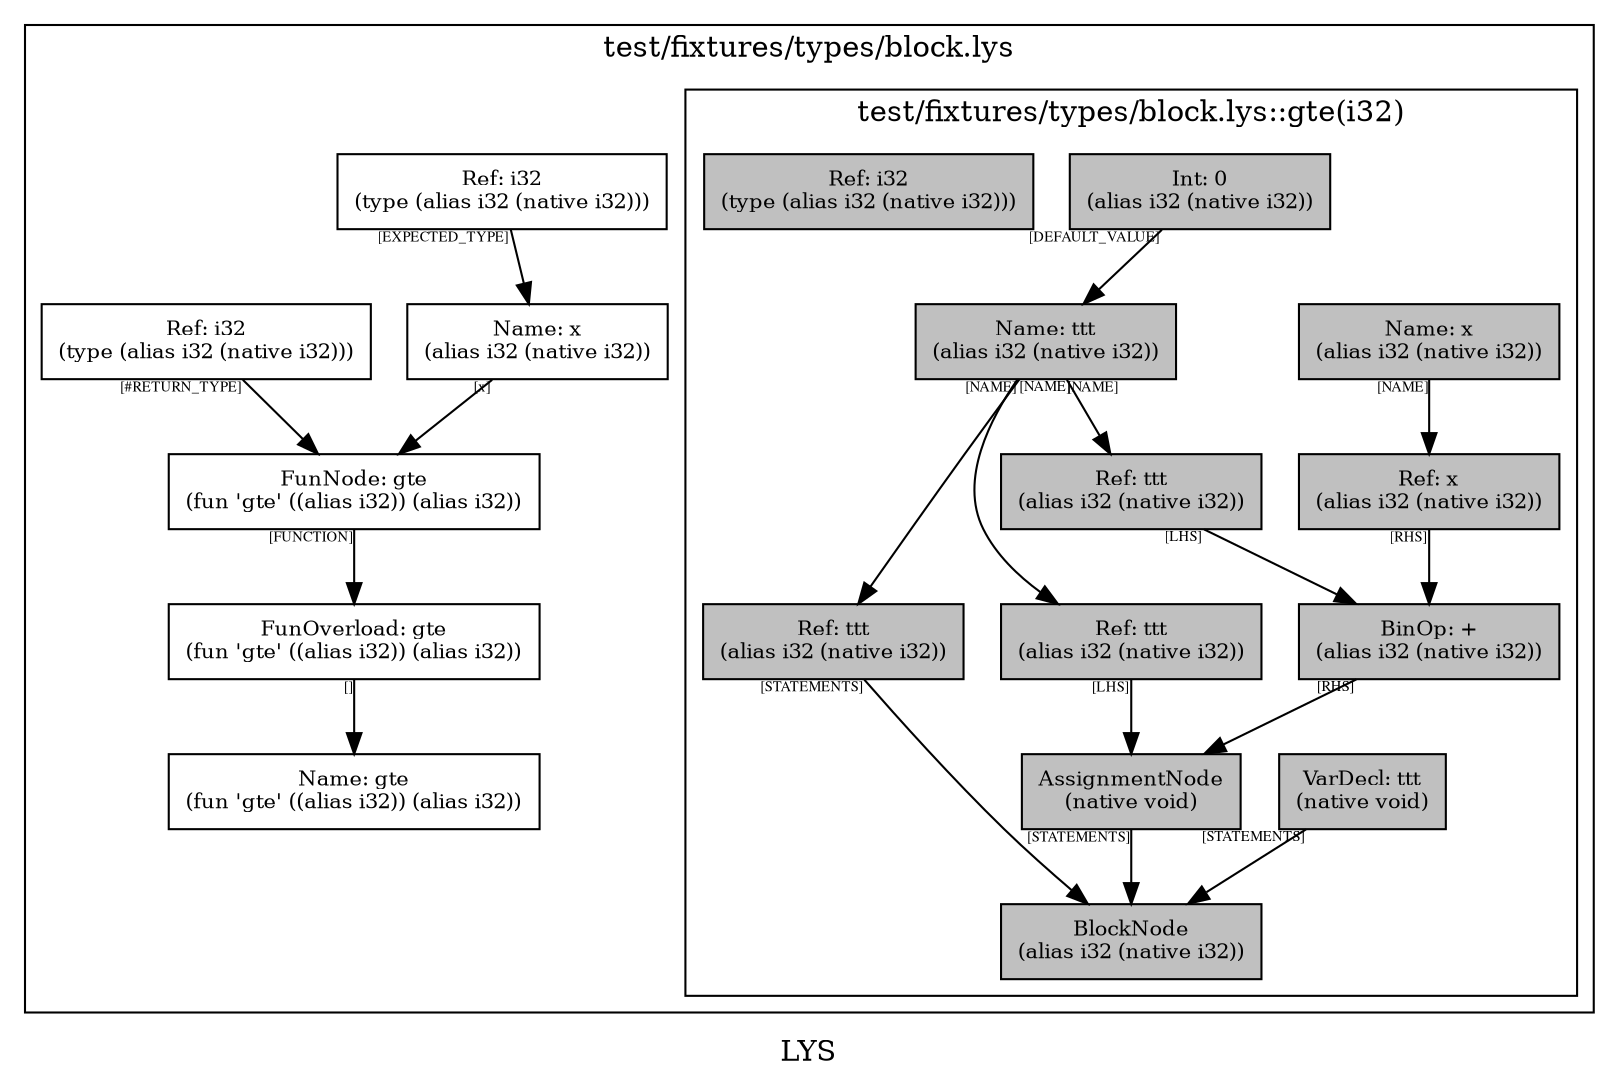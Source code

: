 digraph LYS {
  node [shape=box,fontsize=10];
  subgraph "cluster_test/fixtures/types/block.lys" {
    1 [label="FunOverload: gte\n(fun 'gte' ((alias i32)) (alias i32))", fillcolor=grey];
    2 [label="FunNode: gte\n(fun 'gte' ((alias i32)) (alias i32))", fillcolor=grey];
    3 [label="Ref: i32\n(type (alias i32 (native i32)))", fillcolor=grey];
    4 [label="Name: x\n(alias i32 (native i32))", fillcolor=grey];
    5 [label="Ref: i32\n(type (alias i32 (native i32)))", fillcolor=grey];
    6 [label="Name: gte\n(fun 'gte' ((alias i32)) (alias i32))", fillcolor=grey];
    subgraph "cluster_test/fixtures/types/block.lys_0" { rankdir=TB;
      node [style=filled, fillcolor=grey];
      7 [label="Name: x\n(alias i32 (native i32))", fillcolor=grey];
      8 [label="BlockNode\n(alias i32 (native i32))", fillcolor=grey];
      9 [label="VarDecl: ttt\n(native void)", fillcolor=grey];
      10 [label="Name: ttt\n(alias i32 (native i32))", fillcolor=grey];
      11 [label="Int: 0\n(alias i32 (native i32))", fillcolor=grey];
      12 [label="AssignmentNode\n(native void)", fillcolor=grey];
      13 [label="Ref: ttt\n(alias i32 (native i32))", fillcolor=grey];
      14 [label="BinOp: +\n(alias i32 (native i32))", fillcolor=grey];
      15 [label="Ref: ttt\n(alias i32 (native i32))", fillcolor=grey];
      16 [label="Ref: x\n(alias i32 (native i32))", fillcolor=grey];
      17 [label="Ref: ttt\n(alias i32 (native i32))", fillcolor=grey];
      18 [label="Ref: i32\n(type (alias i32 (native i32)))", fillcolor=grey];
      label="test/fixtures/types/block.lys::gte(i32)";
    }
    label="test/fixtures/types/block.lys";
  }
  1 -> 6[taillabel="[]" fontsize=7 fontname="times" color="black" ];
  2 -> 1[taillabel="[FUNCTION]" fontsize=7 fontname="times" color="black" ];
  3 -> 4[taillabel="[EXPECTED_TYPE]" fontsize=7 fontname="times" color="black" ];
  4 -> 2[taillabel="[x]" fontsize=7 fontname="times" color="black" ];
  5 -> 2[taillabel="[#RETURN_TYPE]" fontsize=7 fontname="times" color="black" ];
  7 -> 16[taillabel="[NAME]" fontsize=7 fontname="times" color="black" ];
  9 -> 8[taillabel="[STATEMENTS]" fontsize=7 fontname="times" color="black" ];
  10 -> 13[taillabel="[NAME]" fontsize=7 fontname="times" color="black" ];
  10 -> 15[taillabel="[NAME]" fontsize=7 fontname="times" color="black" ];
  10 -> 17[taillabel="[NAME]" fontsize=7 fontname="times" color="black" ];
  11 -> 10[taillabel="[DEFAULT_VALUE]" fontsize=7 fontname="times" color="black" ];
  12 -> 8[taillabel="[STATEMENTS]" fontsize=7 fontname="times" color="black" ];
  13 -> 12[taillabel="[LHS]" fontsize=7 fontname="times" color="black" ];
  14 -> 12[taillabel="[RHS]" fontsize=7 fontname="times" color="black" ];
  15 -> 14[taillabel="[LHS]" fontsize=7 fontname="times" color="black" ];
  16 -> 14[taillabel="[RHS]" fontsize=7 fontname="times" color="black" ];
  17 -> 8[taillabel="[STATEMENTS]" fontsize=7 fontname="times" color="black" ];
  label="LYS";
}
